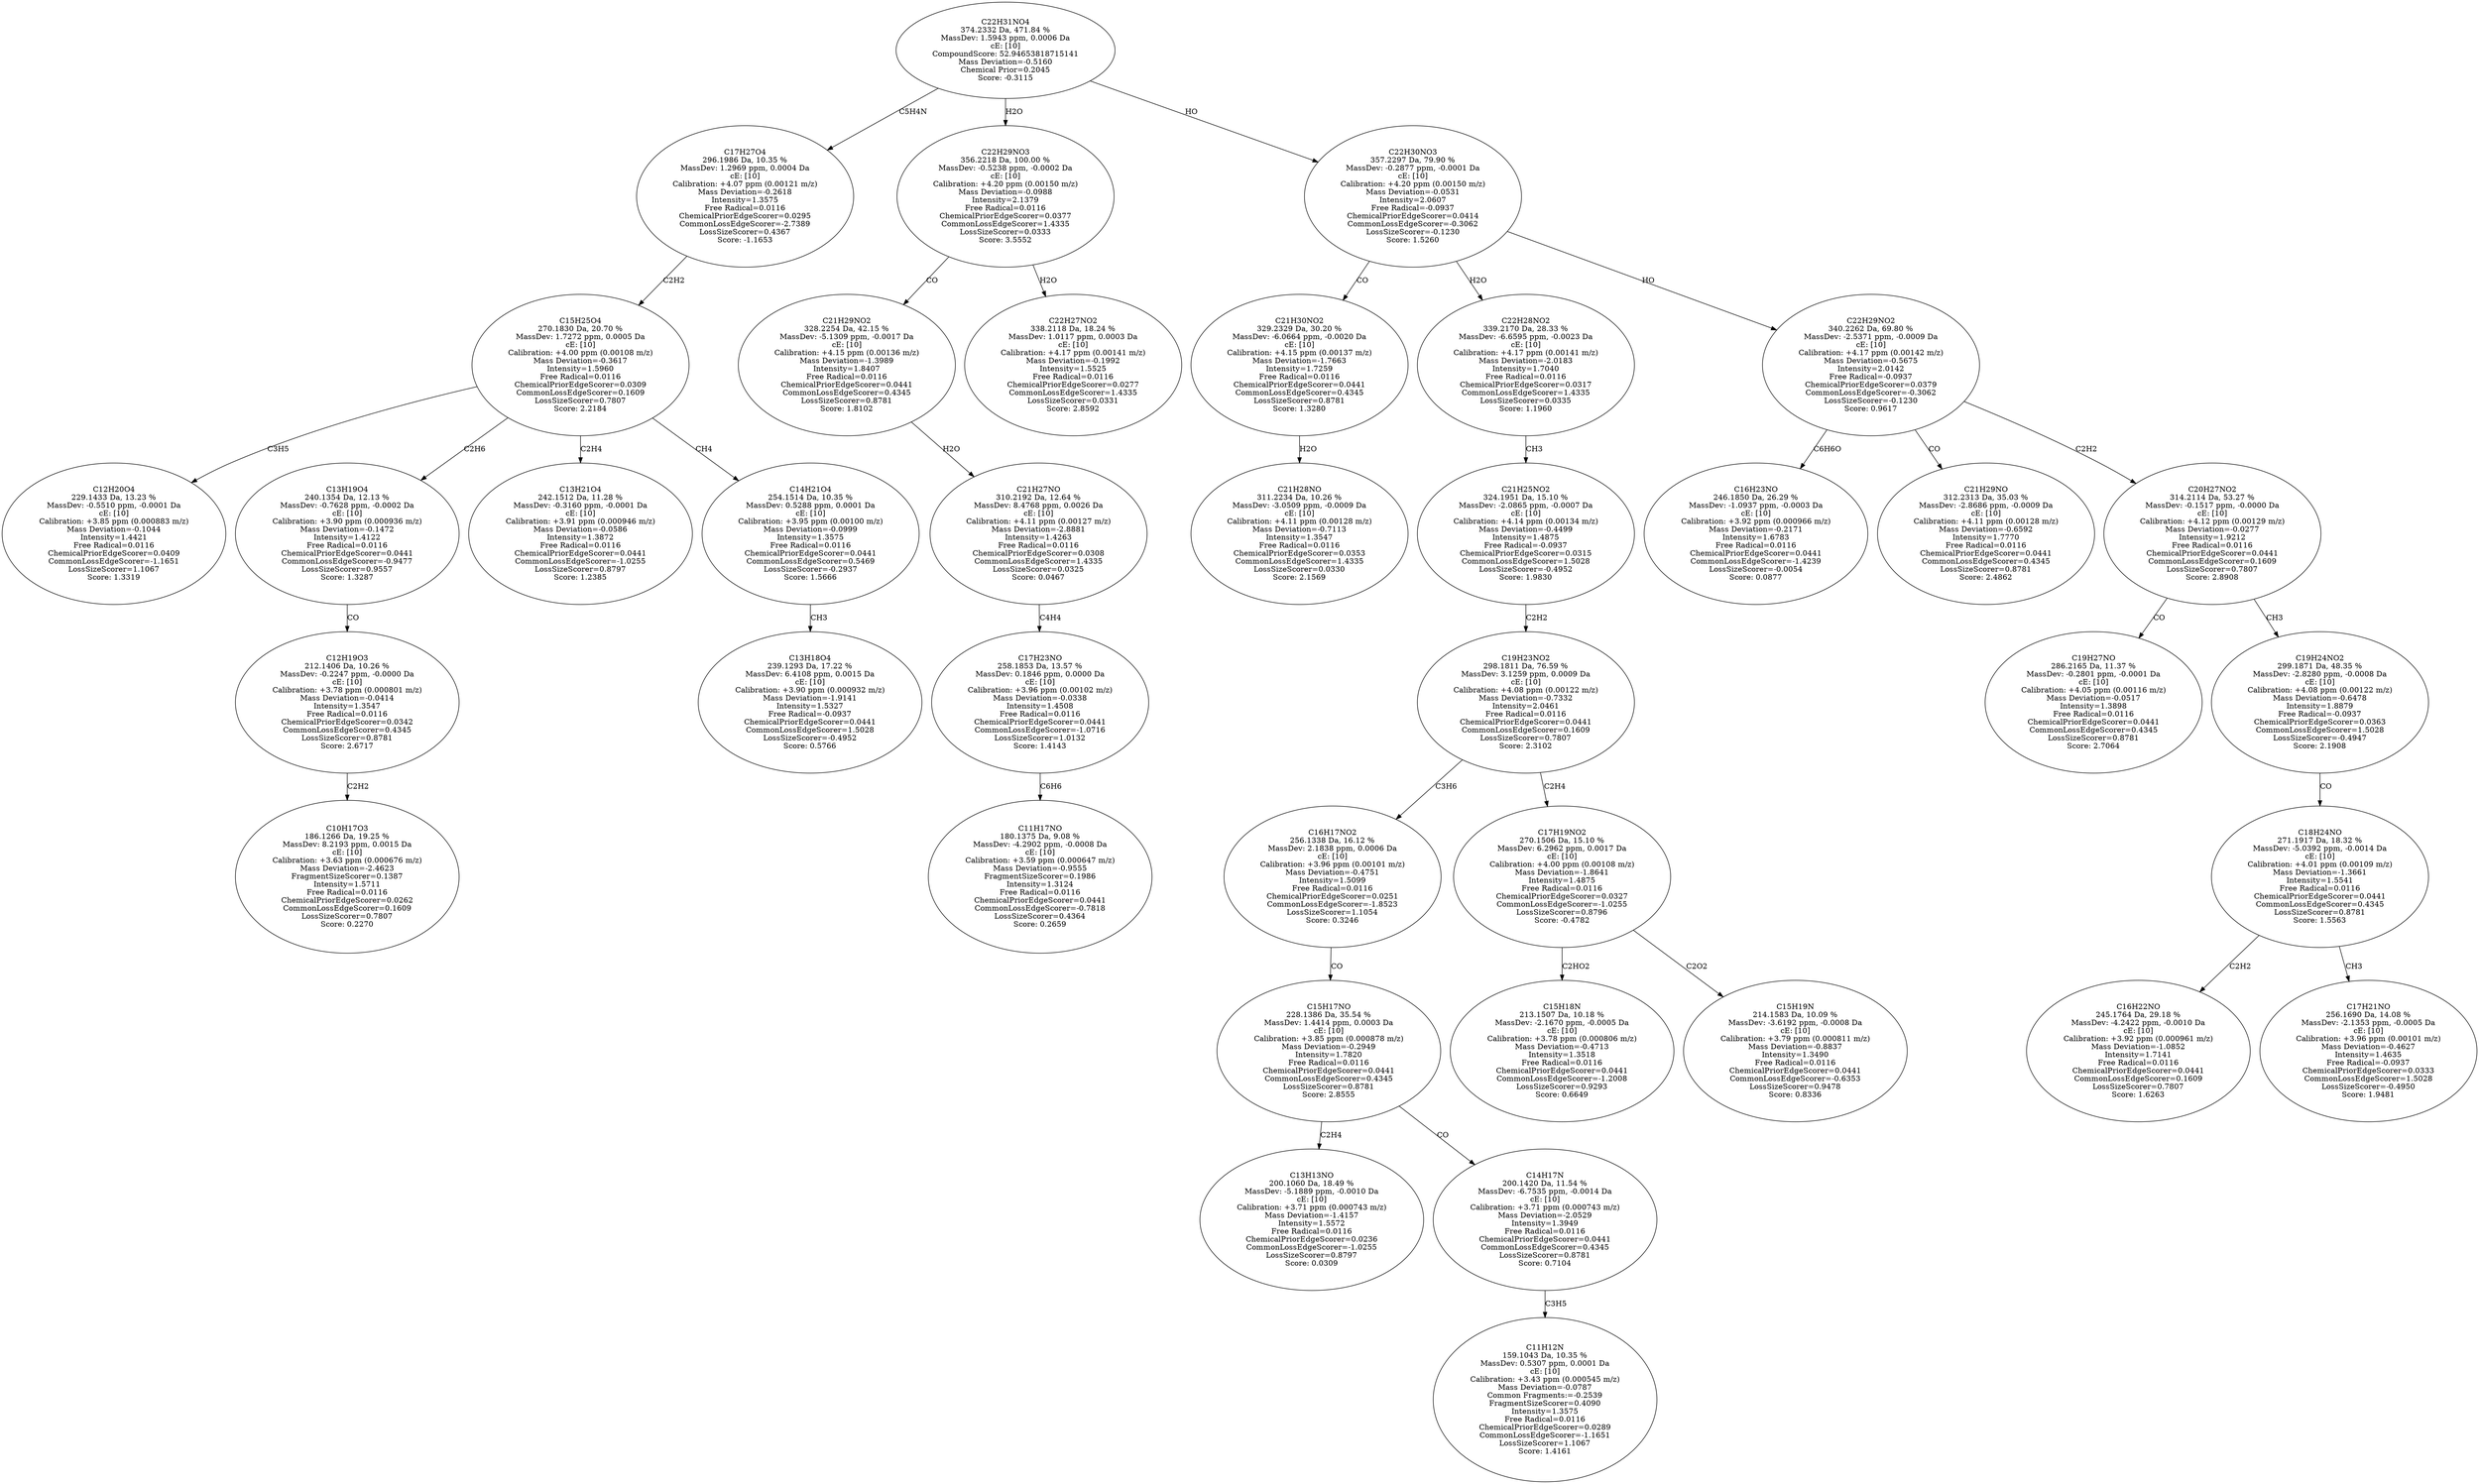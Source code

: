 strict digraph {
v1 [label="C12H20O4\n229.1433 Da, 13.23 %\nMassDev: -0.5510 ppm, -0.0001 Da\ncE: [10]\nCalibration: +3.85 ppm (0.000883 m/z)\nMass Deviation=-0.1044\nIntensity=1.4421\nFree Radical=0.0116\nChemicalPriorEdgeScorer=0.0409\nCommonLossEdgeScorer=-1.1651\nLossSizeScorer=1.1067\nScore: 1.3319"];
v2 [label="C10H17O3\n186.1266 Da, 19.25 %\nMassDev: 8.2193 ppm, 0.0015 Da\ncE: [10]\nCalibration: +3.63 ppm (0.000676 m/z)\nMass Deviation=-2.4623\nFragmentSizeScorer=0.1387\nIntensity=1.5711\nFree Radical=0.0116\nChemicalPriorEdgeScorer=0.0262\nCommonLossEdgeScorer=0.1609\nLossSizeScorer=0.7807\nScore: 0.2270"];
v3 [label="C12H19O3\n212.1406 Da, 10.26 %\nMassDev: -0.2247 ppm, -0.0000 Da\ncE: [10]\nCalibration: +3.78 ppm (0.000801 m/z)\nMass Deviation=-0.0414\nIntensity=1.3547\nFree Radical=0.0116\nChemicalPriorEdgeScorer=0.0342\nCommonLossEdgeScorer=0.4345\nLossSizeScorer=0.8781\nScore: 2.6717"];
v4 [label="C13H19O4\n240.1354 Da, 12.13 %\nMassDev: -0.7628 ppm, -0.0002 Da\ncE: [10]\nCalibration: +3.90 ppm (0.000936 m/z)\nMass Deviation=-0.1472\nIntensity=1.4122\nFree Radical=0.0116\nChemicalPriorEdgeScorer=0.0441\nCommonLossEdgeScorer=-0.9477\nLossSizeScorer=0.9557\nScore: 1.3287"];
v5 [label="C13H21O4\n242.1512 Da, 11.28 %\nMassDev: -0.3160 ppm, -0.0001 Da\ncE: [10]\nCalibration: +3.91 ppm (0.000946 m/z)\nMass Deviation=-0.0586\nIntensity=1.3872\nFree Radical=0.0116\nChemicalPriorEdgeScorer=0.0441\nCommonLossEdgeScorer=-1.0255\nLossSizeScorer=0.8797\nScore: 1.2385"];
v6 [label="C13H18O4\n239.1293 Da, 17.22 %\nMassDev: 6.4108 ppm, 0.0015 Da\ncE: [10]\nCalibration: +3.90 ppm (0.000932 m/z)\nMass Deviation=-1.9141\nIntensity=1.5327\nFree Radical=-0.0937\nChemicalPriorEdgeScorer=0.0441\nCommonLossEdgeScorer=1.5028\nLossSizeScorer=-0.4952\nScore: 0.5766"];
v7 [label="C14H21O4\n254.1514 Da, 10.35 %\nMassDev: 0.5288 ppm, 0.0001 Da\ncE: [10]\nCalibration: +3.95 ppm (0.00100 m/z)\nMass Deviation=-0.0999\nIntensity=1.3575\nFree Radical=0.0116\nChemicalPriorEdgeScorer=0.0441\nCommonLossEdgeScorer=0.5469\nLossSizeScorer=-0.2937\nScore: 1.5666"];
v8 [label="C15H25O4\n270.1830 Da, 20.70 %\nMassDev: 1.7272 ppm, 0.0005 Da\ncE: [10]\nCalibration: +4.00 ppm (0.00108 m/z)\nMass Deviation=-0.3617\nIntensity=1.5960\nFree Radical=0.0116\nChemicalPriorEdgeScorer=0.0309\nCommonLossEdgeScorer=0.1609\nLossSizeScorer=0.7807\nScore: 2.2184"];
v9 [label="C17H27O4\n296.1986 Da, 10.35 %\nMassDev: 1.2969 ppm, 0.0004 Da\ncE: [10]\nCalibration: +4.07 ppm (0.00121 m/z)\nMass Deviation=-0.2618\nIntensity=1.3575\nFree Radical=0.0116\nChemicalPriorEdgeScorer=0.0295\nCommonLossEdgeScorer=-2.7389\nLossSizeScorer=0.4367\nScore: -1.1653"];
v10 [label="C11H17NO\n180.1375 Da, 9.08 %\nMassDev: -4.2902 ppm, -0.0008 Da\ncE: [10]\nCalibration: +3.59 ppm (0.000647 m/z)\nMass Deviation=-0.9555\nFragmentSizeScorer=0.1986\nIntensity=1.3124\nFree Radical=0.0116\nChemicalPriorEdgeScorer=0.0441\nCommonLossEdgeScorer=-0.7818\nLossSizeScorer=0.4364\nScore: 0.2659"];
v11 [label="C17H23NO\n258.1853 Da, 13.57 %\nMassDev: 0.1846 ppm, 0.0000 Da\ncE: [10]\nCalibration: +3.96 ppm (0.00102 m/z)\nMass Deviation=-0.0338\nIntensity=1.4508\nFree Radical=0.0116\nChemicalPriorEdgeScorer=0.0441\nCommonLossEdgeScorer=-1.0716\nLossSizeScorer=1.0132\nScore: 1.4143"];
v12 [label="C21H27NO\n310.2192 Da, 12.64 %\nMassDev: 8.4768 ppm, 0.0026 Da\ncE: [10]\nCalibration: +4.11 ppm (0.00127 m/z)\nMass Deviation=-2.8881\nIntensity=1.4263\nFree Radical=0.0116\nChemicalPriorEdgeScorer=0.0308\nCommonLossEdgeScorer=1.4335\nLossSizeScorer=0.0325\nScore: 0.0467"];
v13 [label="C21H29NO2\n328.2254 Da, 42.15 %\nMassDev: -5.1309 ppm, -0.0017 Da\ncE: [10]\nCalibration: +4.15 ppm (0.00136 m/z)\nMass Deviation=-1.3989\nIntensity=1.8407\nFree Radical=0.0116\nChemicalPriorEdgeScorer=0.0441\nCommonLossEdgeScorer=0.4345\nLossSizeScorer=0.8781\nScore: 1.8102"];
v14 [label="C22H27NO2\n338.2118 Da, 18.24 %\nMassDev: 1.0117 ppm, 0.0003 Da\ncE: [10]\nCalibration: +4.17 ppm (0.00141 m/z)\nMass Deviation=-0.1992\nIntensity=1.5525\nFree Radical=0.0116\nChemicalPriorEdgeScorer=0.0277\nCommonLossEdgeScorer=1.4335\nLossSizeScorer=0.0331\nScore: 2.8592"];
v15 [label="C22H29NO3\n356.2218 Da, 100.00 %\nMassDev: -0.5238 ppm, -0.0002 Da\ncE: [10]\nCalibration: +4.20 ppm (0.00150 m/z)\nMass Deviation=-0.0988\nIntensity=2.1379\nFree Radical=0.0116\nChemicalPriorEdgeScorer=0.0377\nCommonLossEdgeScorer=1.4335\nLossSizeScorer=0.0333\nScore: 3.5552"];
v16 [label="C21H28NO\n311.2234 Da, 10.26 %\nMassDev: -3.0509 ppm, -0.0009 Da\ncE: [10]\nCalibration: +4.11 ppm (0.00128 m/z)\nMass Deviation=-0.7113\nIntensity=1.3547\nFree Radical=0.0116\nChemicalPriorEdgeScorer=0.0353\nCommonLossEdgeScorer=1.4335\nLossSizeScorer=0.0330\nScore: 2.1569"];
v17 [label="C21H30NO2\n329.2329 Da, 30.20 %\nMassDev: -6.0664 ppm, -0.0020 Da\ncE: [10]\nCalibration: +4.15 ppm (0.00137 m/z)\nMass Deviation=-1.7663\nIntensity=1.7259\nFree Radical=0.0116\nChemicalPriorEdgeScorer=0.0441\nCommonLossEdgeScorer=0.4345\nLossSizeScorer=0.8781\nScore: 1.3280"];
v18 [label="C13H13NO\n200.1060 Da, 18.49 %\nMassDev: -5.1889 ppm, -0.0010 Da\ncE: [10]\nCalibration: +3.71 ppm (0.000743 m/z)\nMass Deviation=-1.4157\nIntensity=1.5572\nFree Radical=0.0116\nChemicalPriorEdgeScorer=0.0236\nCommonLossEdgeScorer=-1.0255\nLossSizeScorer=0.8797\nScore: 0.0309"];
v19 [label="C11H12N\n159.1043 Da, 10.35 %\nMassDev: 0.5307 ppm, 0.0001 Da\ncE: [10]\nCalibration: +3.43 ppm (0.000545 m/z)\nMass Deviation=-0.0787\nCommon Fragments:=-0.2539\nFragmentSizeScorer=0.4090\nIntensity=1.3575\nFree Radical=0.0116\nChemicalPriorEdgeScorer=0.0289\nCommonLossEdgeScorer=-1.1651\nLossSizeScorer=1.1067\nScore: 1.4161"];
v20 [label="C14H17N\n200.1420 Da, 11.54 %\nMassDev: -6.7535 ppm, -0.0014 Da\ncE: [10]\nCalibration: +3.71 ppm (0.000743 m/z)\nMass Deviation=-2.0529\nIntensity=1.3949\nFree Radical=0.0116\nChemicalPriorEdgeScorer=0.0441\nCommonLossEdgeScorer=0.4345\nLossSizeScorer=0.8781\nScore: 0.7104"];
v21 [label="C15H17NO\n228.1386 Da, 35.54 %\nMassDev: 1.4414 ppm, 0.0003 Da\ncE: [10]\nCalibration: +3.85 ppm (0.000878 m/z)\nMass Deviation=-0.2949\nIntensity=1.7820\nFree Radical=0.0116\nChemicalPriorEdgeScorer=0.0441\nCommonLossEdgeScorer=0.4345\nLossSizeScorer=0.8781\nScore: 2.8555"];
v22 [label="C16H17NO2\n256.1338 Da, 16.12 %\nMassDev: 2.1838 ppm, 0.0006 Da\ncE: [10]\nCalibration: +3.96 ppm (0.00101 m/z)\nMass Deviation=-0.4751\nIntensity=1.5099\nFree Radical=0.0116\nChemicalPriorEdgeScorer=0.0251\nCommonLossEdgeScorer=-1.8523\nLossSizeScorer=1.1054\nScore: 0.3246"];
v23 [label="C15H18N\n213.1507 Da, 10.18 %\nMassDev: -2.1670 ppm, -0.0005 Da\ncE: [10]\nCalibration: +3.78 ppm (0.000806 m/z)\nMass Deviation=-0.4713\nIntensity=1.3518\nFree Radical=0.0116\nChemicalPriorEdgeScorer=0.0441\nCommonLossEdgeScorer=-1.2008\nLossSizeScorer=0.9293\nScore: 0.6649"];
v24 [label="C15H19N\n214.1583 Da, 10.09 %\nMassDev: -3.6192 ppm, -0.0008 Da\ncE: [10]\nCalibration: +3.79 ppm (0.000811 m/z)\nMass Deviation=-0.8837\nIntensity=1.3490\nFree Radical=0.0116\nChemicalPriorEdgeScorer=0.0441\nCommonLossEdgeScorer=-0.6353\nLossSizeScorer=0.9478\nScore: 0.8336"];
v25 [label="C17H19NO2\n270.1506 Da, 15.10 %\nMassDev: 6.2962 ppm, 0.0017 Da\ncE: [10]\nCalibration: +4.00 ppm (0.00108 m/z)\nMass Deviation=-1.8641\nIntensity=1.4875\nFree Radical=0.0116\nChemicalPriorEdgeScorer=0.0327\nCommonLossEdgeScorer=-1.0255\nLossSizeScorer=0.8796\nScore: -0.4782"];
v26 [label="C19H23NO2\n298.1811 Da, 76.59 %\nMassDev: 3.1259 ppm, 0.0009 Da\ncE: [10]\nCalibration: +4.08 ppm (0.00122 m/z)\nMass Deviation=-0.7332\nIntensity=2.0461\nFree Radical=0.0116\nChemicalPriorEdgeScorer=0.0441\nCommonLossEdgeScorer=0.1609\nLossSizeScorer=0.7807\nScore: 2.3102"];
v27 [label="C21H25NO2\n324.1951 Da, 15.10 %\nMassDev: -2.0865 ppm, -0.0007 Da\ncE: [10]\nCalibration: +4.14 ppm (0.00134 m/z)\nMass Deviation=-0.4499\nIntensity=1.4875\nFree Radical=-0.0937\nChemicalPriorEdgeScorer=0.0315\nCommonLossEdgeScorer=1.5028\nLossSizeScorer=-0.4952\nScore: 1.9830"];
v28 [label="C22H28NO2\n339.2170 Da, 28.33 %\nMassDev: -6.6595 ppm, -0.0023 Da\ncE: [10]\nCalibration: +4.17 ppm (0.00141 m/z)\nMass Deviation=-2.0183\nIntensity=1.7040\nFree Radical=0.0116\nChemicalPriorEdgeScorer=0.0317\nCommonLossEdgeScorer=1.4335\nLossSizeScorer=0.0335\nScore: 1.1960"];
v29 [label="C16H23NO\n246.1850 Da, 26.29 %\nMassDev: -1.0937 ppm, -0.0003 Da\ncE: [10]\nCalibration: +3.92 ppm (0.000966 m/z)\nMass Deviation=-0.2171\nIntensity=1.6783\nFree Radical=0.0116\nChemicalPriorEdgeScorer=0.0441\nCommonLossEdgeScorer=-1.4239\nLossSizeScorer=-0.0054\nScore: 0.0877"];
v30 [label="C21H29NO\n312.2313 Da, 35.03 %\nMassDev: -2.8686 ppm, -0.0009 Da\ncE: [10]\nCalibration: +4.11 ppm (0.00128 m/z)\nMass Deviation=-0.6592\nIntensity=1.7770\nFree Radical=0.0116\nChemicalPriorEdgeScorer=0.0441\nCommonLossEdgeScorer=0.4345\nLossSizeScorer=0.8781\nScore: 2.4862"];
v31 [label="C19H27NO\n286.2165 Da, 11.37 %\nMassDev: -0.2801 ppm, -0.0001 Da\ncE: [10]\nCalibration: +4.05 ppm (0.00116 m/z)\nMass Deviation=-0.0517\nIntensity=1.3898\nFree Radical=0.0116\nChemicalPriorEdgeScorer=0.0441\nCommonLossEdgeScorer=0.4345\nLossSizeScorer=0.8781\nScore: 2.7064"];
v32 [label="C16H22NO\n245.1764 Da, 29.18 %\nMassDev: -4.2422 ppm, -0.0010 Da\ncE: [10]\nCalibration: +3.92 ppm (0.000961 m/z)\nMass Deviation=-1.0852\nIntensity=1.7141\nFree Radical=0.0116\nChemicalPriorEdgeScorer=0.0441\nCommonLossEdgeScorer=0.1609\nLossSizeScorer=0.7807\nScore: 1.6263"];
v33 [label="C17H21NO\n256.1690 Da, 14.08 %\nMassDev: -2.1353 ppm, -0.0005 Da\ncE: [10]\nCalibration: +3.96 ppm (0.00101 m/z)\nMass Deviation=-0.4627\nIntensity=1.4635\nFree Radical=-0.0937\nChemicalPriorEdgeScorer=0.0333\nCommonLossEdgeScorer=1.5028\nLossSizeScorer=-0.4950\nScore: 1.9481"];
v34 [label="C18H24NO\n271.1917 Da, 18.32 %\nMassDev: -5.0392 ppm, -0.0014 Da\ncE: [10]\nCalibration: +4.01 ppm (0.00109 m/z)\nMass Deviation=-1.3661\nIntensity=1.5541\nFree Radical=0.0116\nChemicalPriorEdgeScorer=0.0441\nCommonLossEdgeScorer=0.4345\nLossSizeScorer=0.8781\nScore: 1.5563"];
v35 [label="C19H24NO2\n299.1871 Da, 48.35 %\nMassDev: -2.8280 ppm, -0.0008 Da\ncE: [10]\nCalibration: +4.08 ppm (0.00122 m/z)\nMass Deviation=-0.6478\nIntensity=1.8879\nFree Radical=-0.0937\nChemicalPriorEdgeScorer=0.0363\nCommonLossEdgeScorer=1.5028\nLossSizeScorer=-0.4947\nScore: 2.1908"];
v36 [label="C20H27NO2\n314.2114 Da, 53.27 %\nMassDev: -0.1517 ppm, -0.0000 Da\ncE: [10]\nCalibration: +4.12 ppm (0.00129 m/z)\nMass Deviation=-0.0277\nIntensity=1.9212\nFree Radical=0.0116\nChemicalPriorEdgeScorer=0.0441\nCommonLossEdgeScorer=0.1609\nLossSizeScorer=0.7807\nScore: 2.8908"];
v37 [label="C22H29NO2\n340.2262 Da, 69.80 %\nMassDev: -2.5371 ppm, -0.0009 Da\ncE: [10]\nCalibration: +4.17 ppm (0.00142 m/z)\nMass Deviation=-0.5675\nIntensity=2.0142\nFree Radical=-0.0937\nChemicalPriorEdgeScorer=0.0379\nCommonLossEdgeScorer=-0.3062\nLossSizeScorer=-0.1230\nScore: 0.9617"];
v38 [label="C22H30NO3\n357.2297 Da, 79.90 %\nMassDev: -0.2877 ppm, -0.0001 Da\ncE: [10]\nCalibration: +4.20 ppm (0.00150 m/z)\nMass Deviation=-0.0531\nIntensity=2.0607\nFree Radical=-0.0937\nChemicalPriorEdgeScorer=0.0414\nCommonLossEdgeScorer=-0.3062\nLossSizeScorer=-0.1230\nScore: 1.5260"];
v39 [label="C22H31NO4\n374.2332 Da, 471.84 %\nMassDev: 1.5943 ppm, 0.0006 Da\ncE: [10]\nCompoundScore: 52.94653818715141\nMass Deviation=-0.5160\nChemical Prior=0.2045\nScore: -0.3115"];
v8 -> v1 [label="C3H5"];
v3 -> v2 [label="C2H2"];
v4 -> v3 [label="CO"];
v8 -> v4 [label="C2H6"];
v8 -> v5 [label="C2H4"];
v7 -> v6 [label="CH3"];
v8 -> v7 [label="CH4"];
v9 -> v8 [label="C2H2"];
v39 -> v9 [label="C5H4N"];
v11 -> v10 [label="C6H6"];
v12 -> v11 [label="C4H4"];
v13 -> v12 [label="H2O"];
v15 -> v13 [label="CO"];
v15 -> v14 [label="H2O"];
v39 -> v15 [label="H2O"];
v17 -> v16 [label="H2O"];
v38 -> v17 [label="CO"];
v21 -> v18 [label="C2H4"];
v20 -> v19 [label="C3H5"];
v21 -> v20 [label="CO"];
v22 -> v21 [label="CO"];
v26 -> v22 [label="C3H6"];
v25 -> v23 [label="C2HO2"];
v25 -> v24 [label="C2O2"];
v26 -> v25 [label="C2H4"];
v27 -> v26 [label="C2H2"];
v28 -> v27 [label="CH3"];
v38 -> v28 [label="H2O"];
v37 -> v29 [label="C6H6O"];
v37 -> v30 [label="CO"];
v36 -> v31 [label="CO"];
v34 -> v32 [label="C2H2"];
v34 -> v33 [label="CH3"];
v35 -> v34 [label="CO"];
v36 -> v35 [label="CH3"];
v37 -> v36 [label="C2H2"];
v38 -> v37 [label="HO"];
v39 -> v38 [label="HO"];
}